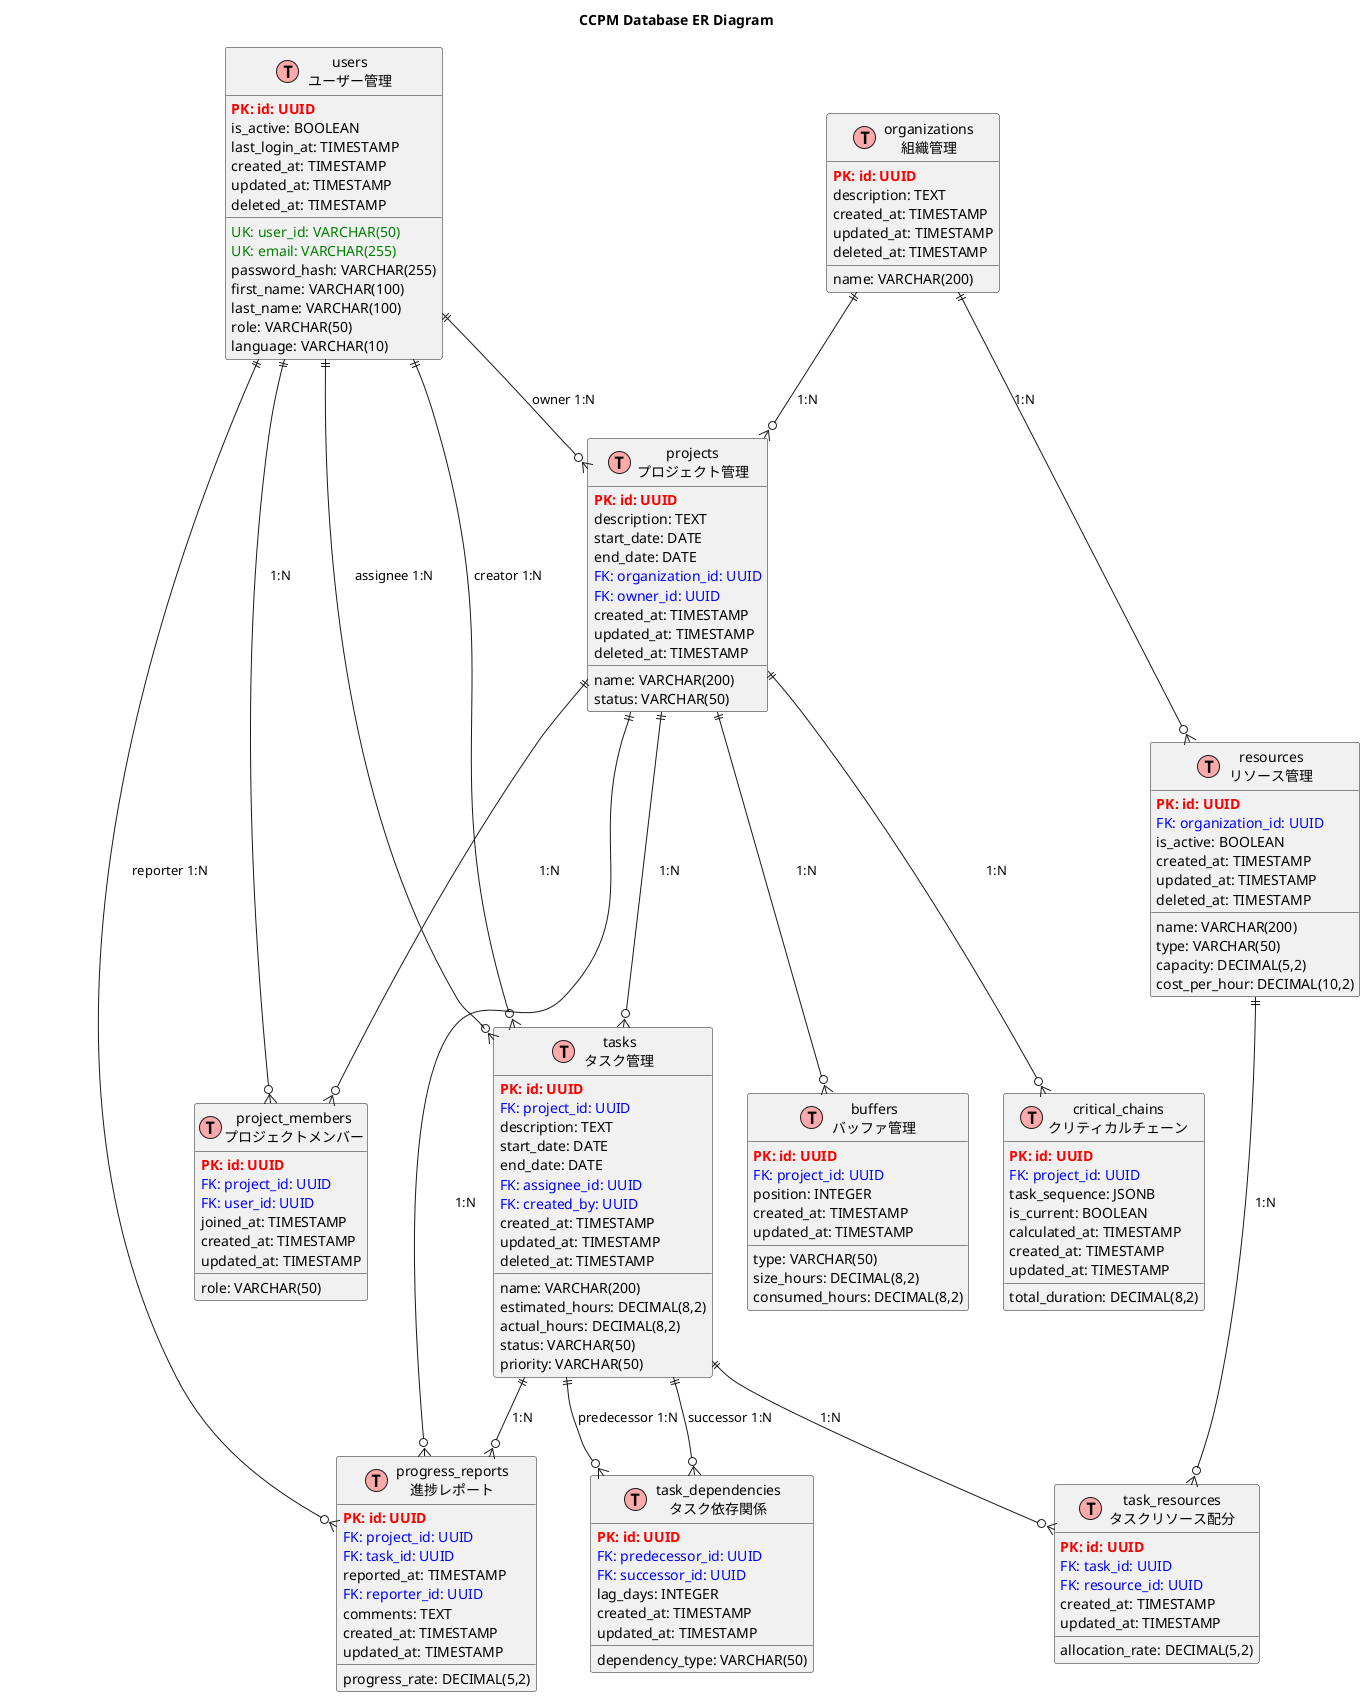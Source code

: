 @startuml
!define TABLE(name,desc) class name as "desc" << (T,#FFAAAA) >>
!define PK(x) <b><color:red>PK: x</color></b>
!define FK(x) <color:blue>FK: x</color>
!define UK(x) <color:green>UK: x</color>

title CCPM Database ER Diagram

TABLE(users, "users\nユーザー管理") {
  PK(id: UUID)
  UK(user_id: VARCHAR(50))
  UK(email: VARCHAR(255))
  password_hash: VARCHAR(255)
  first_name: VARCHAR(100)
  last_name: VARCHAR(100)
  role: VARCHAR(50)
  language: VARCHAR(10)
  is_active: BOOLEAN
  last_login_at: TIMESTAMP
  created_at: TIMESTAMP
  updated_at: TIMESTAMP
  deleted_at: TIMESTAMP
}

TABLE(organizations, "organizations\n組織管理") {
  PK(id: UUID)
  name: VARCHAR(200)
  description: TEXT
  created_at: TIMESTAMP
  updated_at: TIMESTAMP
  deleted_at: TIMESTAMP
}

TABLE(projects, "projects\nプロジェクト管理") {
  PK(id: UUID)
  name: VARCHAR(200)
  description: TEXT
  start_date: DATE
  end_date: DATE
  status: VARCHAR(50)
  FK(organization_id: UUID)
  FK(owner_id: UUID)
  created_at: TIMESTAMP
  updated_at: TIMESTAMP
  deleted_at: TIMESTAMP
}

TABLE(project_members, "project_members\nプロジェクトメンバー") {
  PK(id: UUID)
  FK(project_id: UUID)
  FK(user_id: UUID)
  role: VARCHAR(50)
  joined_at: TIMESTAMP
  created_at: TIMESTAMP
  updated_at: TIMESTAMP
}

TABLE(tasks, "tasks\nタスク管理") {
  PK(id: UUID)
  FK(project_id: UUID)
  name: VARCHAR(200)
  description: TEXT
  estimated_hours: DECIMAL(8,2)
  actual_hours: DECIMAL(8,2)
  start_date: DATE
  end_date: DATE
  status: VARCHAR(50)
  priority: VARCHAR(50)
  FK(assignee_id: UUID)
  FK(created_by: UUID)
  created_at: TIMESTAMP
  updated_at: TIMESTAMP
  deleted_at: TIMESTAMP
}

TABLE(task_dependencies, "task_dependencies\nタスク依存関係") {
  PK(id: UUID)
  FK(predecessor_id: UUID)
  FK(successor_id: UUID)
  dependency_type: VARCHAR(50)
  lag_days: INTEGER
  created_at: TIMESTAMP
  updated_at: TIMESTAMP
}

TABLE(resources, "resources\nリソース管理") {
  PK(id: UUID)
  name: VARCHAR(200)
  type: VARCHAR(50)
  capacity: DECIMAL(5,2)
  cost_per_hour: DECIMAL(10,2)
  FK(organization_id: UUID)
  is_active: BOOLEAN
  created_at: TIMESTAMP
  updated_at: TIMESTAMP
  deleted_at: TIMESTAMP
}

TABLE(task_resources, "task_resources\nタスクリソース配分") {
  PK(id: UUID)
  FK(task_id: UUID)
  FK(resource_id: UUID)
  allocation_rate: DECIMAL(5,2)
  created_at: TIMESTAMP
  updated_at: TIMESTAMP
}

TABLE(buffers, "buffers\nバッファ管理") {
  PK(id: UUID)
  FK(project_id: UUID)
  type: VARCHAR(50)
  size_hours: DECIMAL(8,2)
  consumed_hours: DECIMAL(8,2)
  position: INTEGER
  created_at: TIMESTAMP
  updated_at: TIMESTAMP
}

TABLE(critical_chains, "critical_chains\nクリティカルチェーン") {
  PK(id: UUID)
  FK(project_id: UUID)
  task_sequence: JSONB
  total_duration: DECIMAL(8,2)
  is_current: BOOLEAN
  calculated_at: TIMESTAMP
  created_at: TIMESTAMP
  updated_at: TIMESTAMP
}

TABLE(progress_reports, "progress_reports\n進捗レポート") {
  PK(id: UUID)
  FK(project_id: UUID)
  FK(task_id: UUID)
  progress_rate: DECIMAL(5,2)
  reported_at: TIMESTAMP
  FK(reporter_id: UUID)
  comments: TEXT
  created_at: TIMESTAMP
  updated_at: TIMESTAMP
}

' Relationships
organizations ||--o{ projects : "1:N"
users ||--o{ projects : "owner 1:N"
users ||--o{ project_members : "1:N"
projects ||--o{ project_members : "1:N"
projects ||--o{ tasks : "1:N"
users ||--o{ tasks : "assignee 1:N"
users ||--o{ tasks : "creator 1:N"
tasks ||--o{ task_dependencies : "predecessor 1:N"
tasks ||--o{ task_dependencies : "successor 1:N"
organizations ||--o{ resources : "1:N"
tasks ||--o{ task_resources : "1:N"
resources ||--o{ task_resources : "1:N"
projects ||--o{ buffers : "1:N"
projects ||--o{ critical_chains : "1:N"
projects ||--o{ progress_reports : "1:N"
tasks ||--o{ progress_reports : "1:N"
users ||--o{ progress_reports : "reporter 1:N"

@enduml